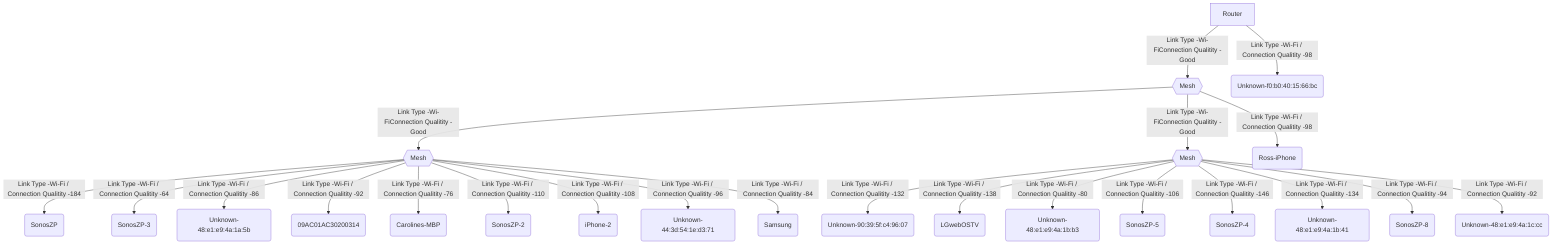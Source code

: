 ---
config:
  layout: fixed
---
flowchart TD
    node101["Router"] -- "Link Type -Wi-FiConnection Qualitity -Good" --> node102{{"Mesh"}}
    node102 -- "Link Type -Wi-FiConnection Qualitity -Good" --> node103{{"Mesh"}} & node104{{"Mesh"}}
    node101 -- "Link Type -Wi-Fi / Connection Qualitity -98" --> node105("Unknown-f0:b0:40:15:66:bc")
    node102 -- "Link Type -Wi-Fi / Connection Qualitity -98" --> node109("Ross-iPhone")
    node103 -- "Link Type -Wi-Fi / Connection Qualitity -184" --> node110("SonosZP")
    node103 -- "Link Type -Wi-Fi / Connection Qualitity -64" --> node111("SonosZP-3")
    node103 -- "Link Type -Wi-Fi / Connection Qualitity -86" --> node112("Unknown-48:e1:e9:4a:1a:5b")
    node103 -- "Link Type -Wi-Fi / Connection Qualitity -92" --> node113("09AC01AC30200314")
    node103 -- "Link Type -Wi-Fi / Connection Qualitity -76" --> node114("Carolines-MBP")
    node103 -- "Link Type -Wi-Fi / Connection Qualitity -110" --> node115("SonosZP-2")
    node103 -- "Link Type -Wi-Fi / Connection Qualitity -108" --> node116("iPhone-2")
    node103 -- "Link Type -Wi-Fi / Connection Qualitity -96" --> node117("Unknown-44:3d:54:1e:d3:71")
    node103 -- "Link Type -Wi-Fi / Connection Qualitity -84" --> node118("Samsung")
    node104 -- "Link Type -Wi-Fi / Connection Qualitity -132" --> node119("Unknown-90:39:5f:c4:96:07")
    node104 -- "Link Type -Wi-Fi / Connection Qualitity -138" --> node120("LGwebOSTV")
    node104 -- "Link Type -Wi-Fi / Connection Qualitity -80" --> node121("Unknown-48:e1:e9:4a:1b:b3")
    node104 -- "Link Type -Wi-Fi / Connection Qualitity -106" --> node122("SonosZP-5")
    node104 -- "Link Type -Wi-Fi / Connection Qualitity -146" --> node123("SonosZP-4")
    node104 -- "Link Type -Wi-Fi / Connection Qualitity -134" --> node124("Unknown-48:e1:e9:4a:1b:41")
    node104 -- "Link Type -Wi-Fi / Connection Qualitity -94" --> node125("SonosZP-8")
    node104 -- "Link Type -Wi-Fi / Connection Qualitity -92" --> node126("Unknown-48:e1:e9:4a:1c:cc")